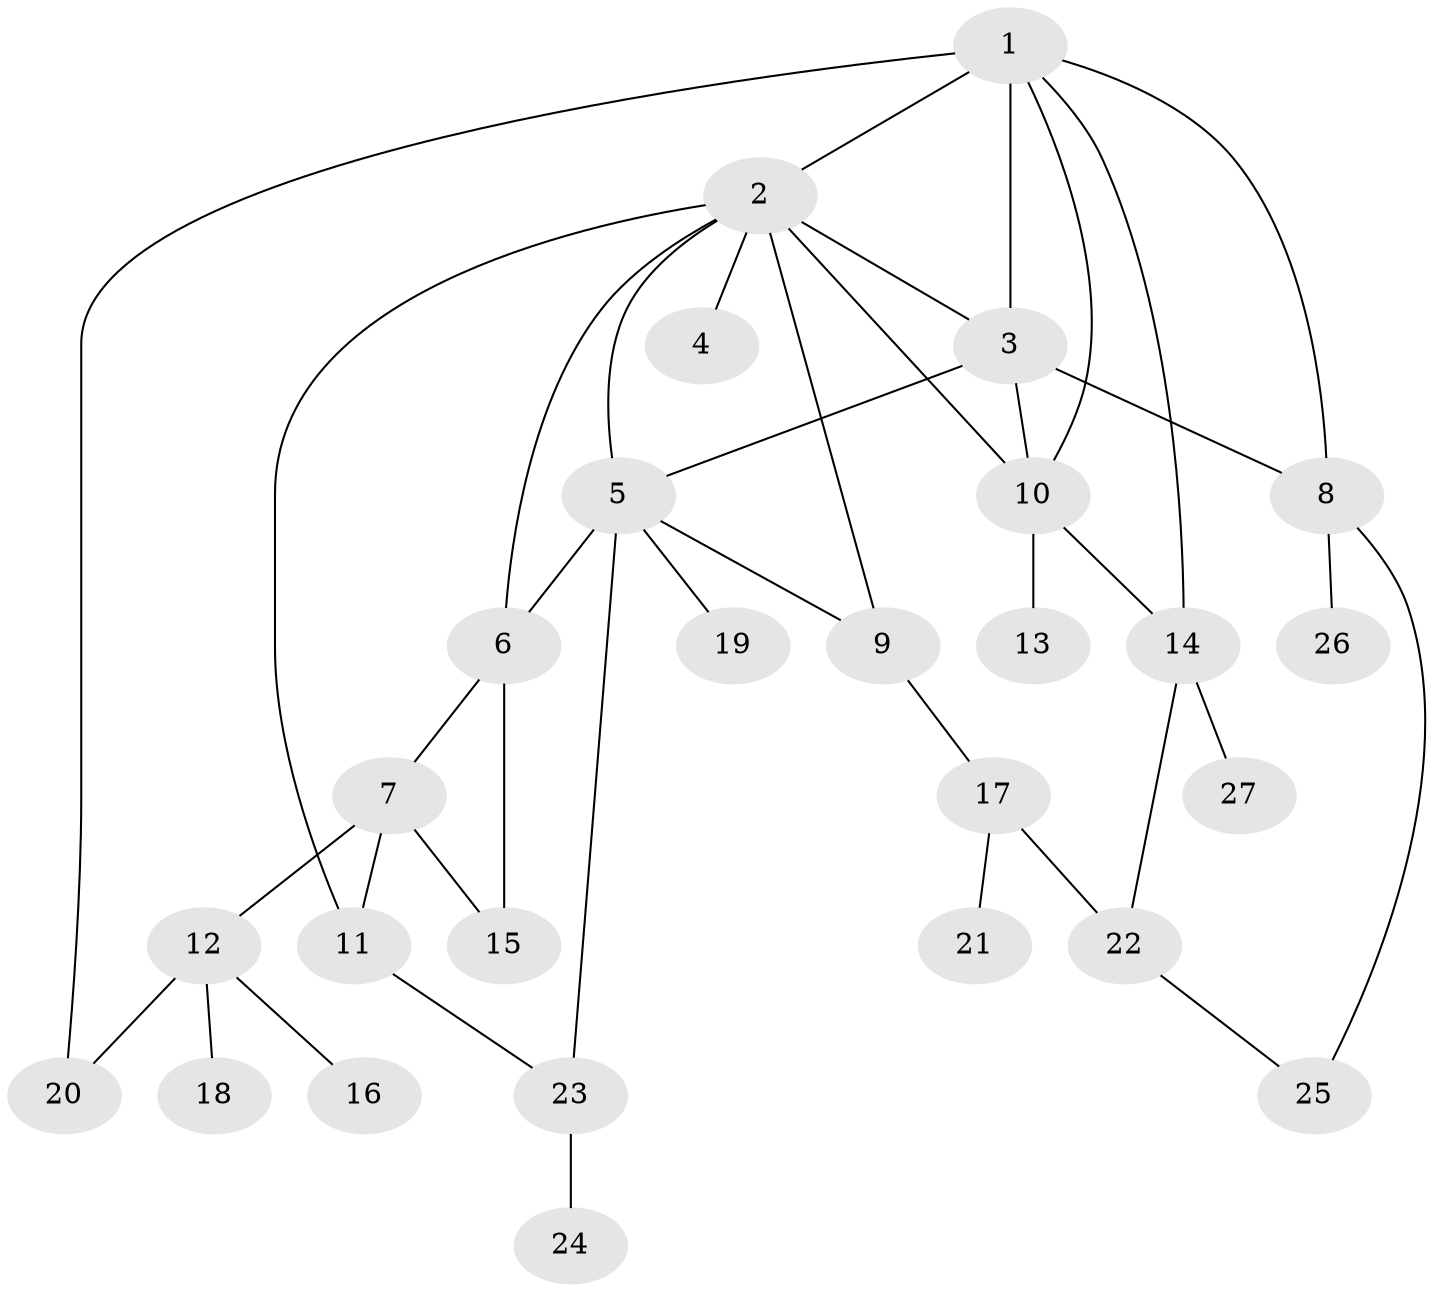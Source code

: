// original degree distribution, {2: 0.3584905660377358, 8: 0.018867924528301886, 4: 0.05660377358490566, 1: 0.32075471698113206, 5: 0.16981132075471697, 3: 0.07547169811320754}
// Generated by graph-tools (version 1.1) at 2025/34/03/09/25 02:34:04]
// undirected, 27 vertices, 40 edges
graph export_dot {
graph [start="1"]
  node [color=gray90,style=filled];
  1;
  2;
  3;
  4;
  5;
  6;
  7;
  8;
  9;
  10;
  11;
  12;
  13;
  14;
  15;
  16;
  17;
  18;
  19;
  20;
  21;
  22;
  23;
  24;
  25;
  26;
  27;
  1 -- 2 [weight=1.0];
  1 -- 3 [weight=2.0];
  1 -- 8 [weight=1.0];
  1 -- 10 [weight=1.0];
  1 -- 14 [weight=1.0];
  1 -- 20 [weight=1.0];
  2 -- 3 [weight=1.0];
  2 -- 4 [weight=1.0];
  2 -- 5 [weight=1.0];
  2 -- 6 [weight=1.0];
  2 -- 9 [weight=1.0];
  2 -- 10 [weight=1.0];
  2 -- 11 [weight=1.0];
  3 -- 5 [weight=1.0];
  3 -- 8 [weight=1.0];
  3 -- 10 [weight=1.0];
  5 -- 6 [weight=3.0];
  5 -- 9 [weight=1.0];
  5 -- 19 [weight=1.0];
  5 -- 23 [weight=1.0];
  6 -- 7 [weight=1.0];
  6 -- 15 [weight=2.0];
  7 -- 11 [weight=1.0];
  7 -- 12 [weight=1.0];
  7 -- 15 [weight=1.0];
  8 -- 25 [weight=1.0];
  8 -- 26 [weight=1.0];
  9 -- 17 [weight=1.0];
  10 -- 13 [weight=1.0];
  10 -- 14 [weight=1.0];
  11 -- 23 [weight=1.0];
  12 -- 16 [weight=1.0];
  12 -- 18 [weight=1.0];
  12 -- 20 [weight=1.0];
  14 -- 22 [weight=1.0];
  14 -- 27 [weight=1.0];
  17 -- 21 [weight=1.0];
  17 -- 22 [weight=2.0];
  22 -- 25 [weight=1.0];
  23 -- 24 [weight=1.0];
}
